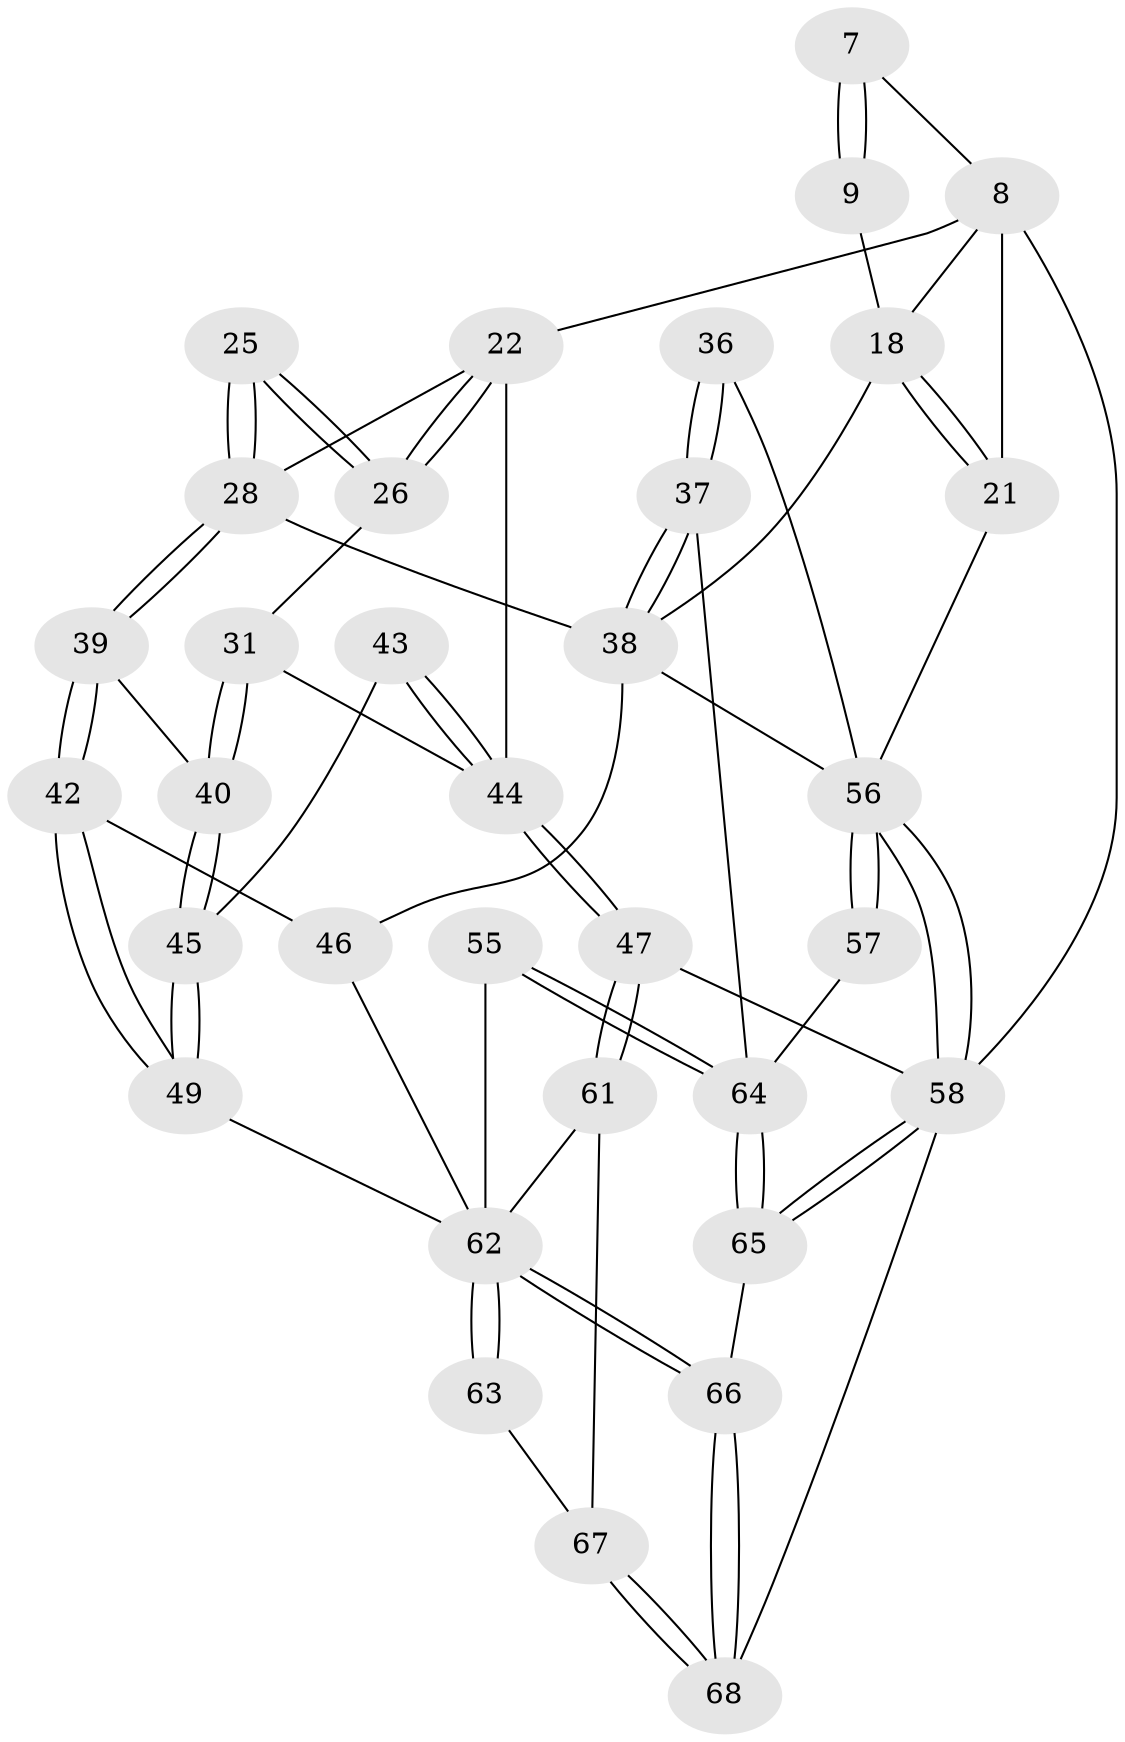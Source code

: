 // original degree distribution, {3: 0.029411764705882353, 5: 0.4117647058823529, 6: 0.2647058823529412, 4: 0.29411764705882354}
// Generated by graph-tools (version 1.1) at 2025/01/03/09/25 05:01:47]
// undirected, 34 vertices, 80 edges
graph export_dot {
graph [start="1"]
  node [color=gray90,style=filled];
  7 [pos="+0.29442735900165057+0.19945054728146724",super="+6"];
  8 [pos="+0.280339185129069+0.208189010771649",super="+5+4"];
  9 [pos="+0.5463047316382013+0.16024154817888966"];
  18 [pos="+0.7597582283904748+0.2706899448116691",super="+11"];
  21 [pos="+1+0.1044900272085957"];
  22 [pos="+0.24701750839069272+0.2935386092321583",super="+17+13"];
  25 [pos="+0.35687035966951414+0.46930725799325834"];
  26 [pos="+0.283087795045332+0.41189092270781286"];
  28 [pos="+0.3694708904008767+0.5046873687947075",super="+27+15+16"];
  31 [pos="+0.23286586330657044+0.44013819102234364"];
  36 [pos="+0.7336251075391765+0.592350787046717"];
  37 [pos="+0.7158169654239117+0.5976497092366"];
  38 [pos="+0.6296433286303017+0.518360484318743",super="+29+30"];
  39 [pos="+0.3684055324377815+0.5222052014266539"];
  40 [pos="+0.2386174623290016+0.46352548313806263"];
  42 [pos="+0.36988458764680904+0.5517895494949258"];
  43 [pos="+0.0821448890023245+0.6039587413314809"];
  44 [pos="+0+0.6335831105091637",super="+32"];
  45 [pos="+0.174556027816714+0.6118844842488542"];
  46 [pos="+0.511031353440561+0.5647308353300113",super="+41"];
  47 [pos="+0+0.9772591111944018"];
  49 [pos="+0.3074732010074914+0.6397731523915645"];
  55 [pos="+0.5684396626977376+0.7864707340053807"];
  56 [pos="+1+0.9493880770873934",super="+35+50"];
  57 [pos="+0.9579948606544135+0.8213257605173423"];
  58 [pos="+1+1",super="+48"];
  61 [pos="+0.16160918698974722+0.8704710206377058"];
  62 [pos="+0.4166754783039022+0.931401325504109",super="+52+51+53+60"];
  63 [pos="+0.3526586552718214+0.9066376268670299"];
  64 [pos="+0.6876704923868472+0.928944820741527",super="+59+54"];
  65 [pos="+0.6935750297784292+1"];
  66 [pos="+0.4263627005703869+1"];
  67 [pos="+0.2624023625841629+0.9093652979213978"];
  68 [pos="+0.2504864534792502+1"];
  7 -- 8 [weight=2];
  7 -- 9 [weight=2];
  7 -- 9;
  8 -- 21;
  8 -- 58 [weight=2];
  8 -- 22 [weight=2];
  8 -- 18;
  9 -- 18;
  18 -- 21;
  18 -- 21;
  18 -- 38 [weight=2];
  21 -- 56;
  22 -- 26;
  22 -- 26;
  22 -- 44 [weight=2];
  22 -- 28;
  25 -- 26;
  25 -- 26;
  25 -- 28 [weight=2];
  25 -- 28;
  26 -- 31;
  28 -- 39;
  28 -- 39;
  28 -- 38 [weight=2];
  31 -- 40;
  31 -- 40;
  31 -- 44;
  36 -- 37;
  36 -- 37;
  36 -- 56 [weight=2];
  37 -- 38;
  37 -- 38;
  37 -- 64;
  38 -- 46 [weight=2];
  38 -- 56;
  39 -- 40;
  39 -- 42;
  39 -- 42;
  40 -- 45;
  40 -- 45;
  42 -- 49;
  42 -- 49;
  42 -- 46;
  43 -- 44 [weight=2];
  43 -- 44;
  43 -- 45;
  44 -- 47;
  44 -- 47;
  45 -- 49;
  45 -- 49;
  46 -- 62;
  47 -- 61;
  47 -- 61;
  47 -- 58;
  49 -- 62;
  55 -- 64 [weight=2];
  55 -- 64;
  55 -- 62;
  56 -- 57 [weight=2];
  56 -- 57;
  56 -- 58;
  56 -- 58;
  57 -- 64;
  58 -- 65;
  58 -- 65;
  58 -- 68;
  61 -- 67;
  61 -- 62;
  62 -- 63 [weight=2];
  62 -- 63;
  62 -- 66;
  62 -- 66;
  63 -- 67;
  64 -- 65;
  64 -- 65;
  65 -- 66;
  66 -- 68;
  66 -- 68;
  67 -- 68;
  67 -- 68;
}

